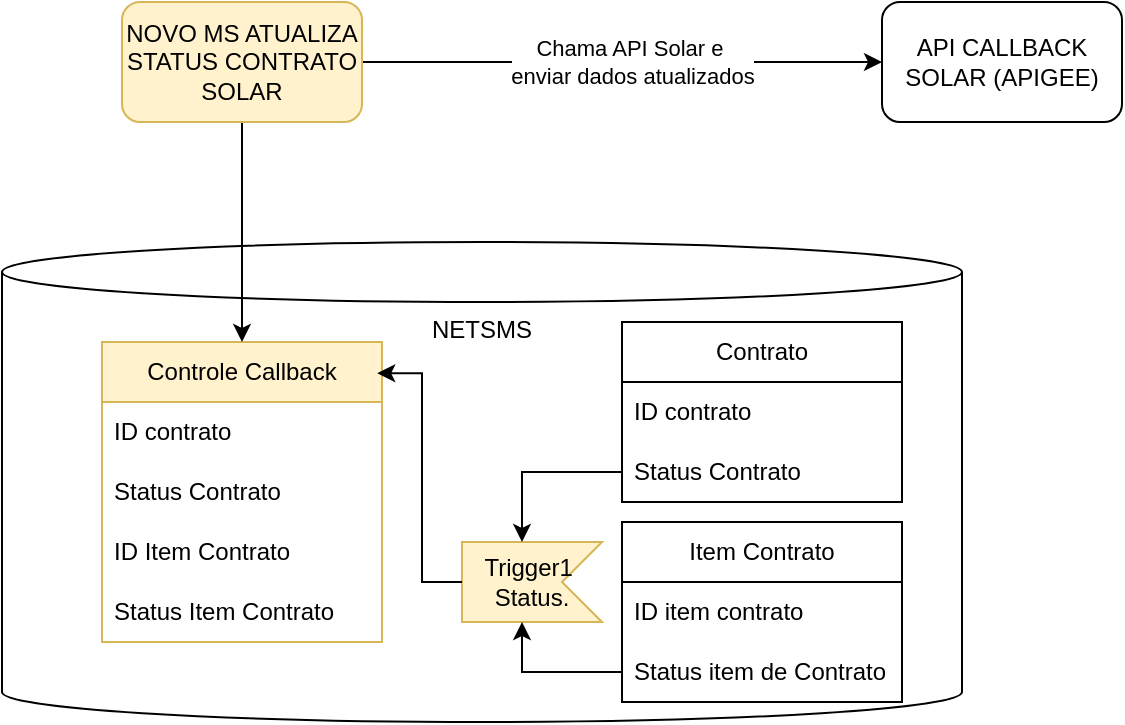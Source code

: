 <mxfile version="24.8.3" pages="2">
  <diagram name="Página-1" id="986Ps2vfZlasU7t_HNx1">
    <mxGraphModel dx="1050" dy="522" grid="1" gridSize="10" guides="1" tooltips="1" connect="1" arrows="1" fold="1" page="1" pageScale="1" pageWidth="827" pageHeight="1169" math="0" shadow="0">
      <root>
        <mxCell id="0" />
        <mxCell id="1" parent="0" />
        <mxCell id="nsd4AqGxwl4m15xpDFLn-1" value="NETSMS" style="shape=cylinder3;whiteSpace=wrap;html=1;boundedLbl=1;backgroundOutline=1;size=15;verticalAlign=top;" vertex="1" parent="1">
          <mxGeometry x="170" y="230" width="480" height="240" as="geometry" />
        </mxCell>
        <mxCell id="nsd4AqGxwl4m15xpDFLn-2" value="Contrato" style="swimlane;fontStyle=0;childLayout=stackLayout;horizontal=1;startSize=30;horizontalStack=0;resizeParent=1;resizeParentMax=0;resizeLast=0;collapsible=1;marginBottom=0;whiteSpace=wrap;html=1;" vertex="1" parent="1">
          <mxGeometry x="480" y="270" width="140" height="90" as="geometry" />
        </mxCell>
        <mxCell id="nsd4AqGxwl4m15xpDFLn-3" value="ID contrato" style="text;strokeColor=none;fillColor=none;align=left;verticalAlign=middle;spacingLeft=4;spacingRight=4;overflow=hidden;points=[[0,0.5],[1,0.5]];portConstraint=eastwest;rotatable=0;whiteSpace=wrap;html=1;" vertex="1" parent="nsd4AqGxwl4m15xpDFLn-2">
          <mxGeometry y="30" width="140" height="30" as="geometry" />
        </mxCell>
        <mxCell id="nsd4AqGxwl4m15xpDFLn-4" value="Status Contrato" style="text;strokeColor=none;fillColor=none;align=left;verticalAlign=middle;spacingLeft=4;spacingRight=4;overflow=hidden;points=[[0,0.5],[1,0.5]];portConstraint=eastwest;rotatable=0;whiteSpace=wrap;html=1;" vertex="1" parent="nsd4AqGxwl4m15xpDFLn-2">
          <mxGeometry y="60" width="140" height="30" as="geometry" />
        </mxCell>
        <mxCell id="nsd4AqGxwl4m15xpDFLn-6" value="Item Contrato" style="swimlane;fontStyle=0;childLayout=stackLayout;horizontal=1;startSize=30;horizontalStack=0;resizeParent=1;resizeParentMax=0;resizeLast=0;collapsible=1;marginBottom=0;whiteSpace=wrap;html=1;" vertex="1" parent="1">
          <mxGeometry x="480" y="370" width="140" height="90" as="geometry" />
        </mxCell>
        <mxCell id="nsd4AqGxwl4m15xpDFLn-7" value="ID item contrato" style="text;strokeColor=none;fillColor=none;align=left;verticalAlign=middle;spacingLeft=4;spacingRight=4;overflow=hidden;points=[[0,0.5],[1,0.5]];portConstraint=eastwest;rotatable=0;whiteSpace=wrap;html=1;" vertex="1" parent="nsd4AqGxwl4m15xpDFLn-6">
          <mxGeometry y="30" width="140" height="30" as="geometry" />
        </mxCell>
        <mxCell id="nsd4AqGxwl4m15xpDFLn-8" value="Status item de Contrato" style="text;strokeColor=none;fillColor=none;align=left;verticalAlign=middle;spacingLeft=4;spacingRight=4;overflow=hidden;points=[[0,0.5],[1,0.5]];portConstraint=eastwest;rotatable=0;whiteSpace=wrap;html=1;" vertex="1" parent="nsd4AqGxwl4m15xpDFLn-6">
          <mxGeometry y="60" width="140" height="30" as="geometry" />
        </mxCell>
        <mxCell id="nsd4AqGxwl4m15xpDFLn-9" value="Trigger1&amp;nbsp;&lt;div style=&quot;font-size: 12px;&quot;&gt;Status.&lt;/div&gt;" style="html=1;shape=mxgraph.infographic.ribbonSimple;notch1=20;notch2=0;align=center;verticalAlign=middle;fontSize=12;fontStyle=0;flipH=1;fillColor=#fff2cc;whiteSpace=wrap;strokeColor=#d6b656;" vertex="1" parent="1">
          <mxGeometry x="400" y="380" width="70" height="40" as="geometry" />
        </mxCell>
        <mxCell id="nsd4AqGxwl4m15xpDFLn-10" style="edgeStyle=orthogonalEdgeStyle;rounded=0;orthogonalLoop=1;jettySize=auto;html=1;entryX=0;entryY=0;entryDx=40;entryDy=0;entryPerimeter=0;" edge="1" parent="1" source="nsd4AqGxwl4m15xpDFLn-4" target="nsd4AqGxwl4m15xpDFLn-9">
          <mxGeometry relative="1" as="geometry" />
        </mxCell>
        <mxCell id="nsd4AqGxwl4m15xpDFLn-11" style="edgeStyle=orthogonalEdgeStyle;rounded=0;orthogonalLoop=1;jettySize=auto;html=1;entryX=0;entryY=0;entryDx=40;entryDy=40;entryPerimeter=0;" edge="1" parent="1" source="nsd4AqGxwl4m15xpDFLn-8" target="nsd4AqGxwl4m15xpDFLn-9">
          <mxGeometry relative="1" as="geometry" />
        </mxCell>
        <object label="Controle Callback" id="nsd4AqGxwl4m15xpDFLn-12">
          <mxCell style="swimlane;fontStyle=0;childLayout=stackLayout;horizontal=1;startSize=30;horizontalStack=0;resizeParent=1;resizeParentMax=0;resizeLast=0;collapsible=1;marginBottom=0;whiteSpace=wrap;html=1;fillColor=#fff2cc;strokeColor=#d6b656;" vertex="1" parent="1">
            <mxGeometry x="220" y="280" width="140" height="150" as="geometry" />
          </mxCell>
        </object>
        <mxCell id="nsd4AqGxwl4m15xpDFLn-13" value="ID contrato" style="text;strokeColor=none;fillColor=none;align=left;verticalAlign=middle;spacingLeft=4;spacingRight=4;overflow=hidden;points=[[0,0.5],[1,0.5]];portConstraint=eastwest;rotatable=0;whiteSpace=wrap;html=1;" vertex="1" parent="nsd4AqGxwl4m15xpDFLn-12">
          <mxGeometry y="30" width="140" height="30" as="geometry" />
        </mxCell>
        <mxCell id="nsd4AqGxwl4m15xpDFLn-14" value="Status Contrato" style="text;strokeColor=none;fillColor=none;align=left;verticalAlign=middle;spacingLeft=4;spacingRight=4;overflow=hidden;points=[[0,0.5],[1,0.5]];portConstraint=eastwest;rotatable=0;whiteSpace=wrap;html=1;" vertex="1" parent="nsd4AqGxwl4m15xpDFLn-12">
          <mxGeometry y="60" width="140" height="30" as="geometry" />
        </mxCell>
        <mxCell id="nsd4AqGxwl4m15xpDFLn-16" value="ID Item Contrato" style="text;strokeColor=none;fillColor=none;align=left;verticalAlign=middle;spacingLeft=4;spacingRight=4;overflow=hidden;points=[[0,0.5],[1,0.5]];portConstraint=eastwest;rotatable=0;whiteSpace=wrap;html=1;" vertex="1" parent="nsd4AqGxwl4m15xpDFLn-12">
          <mxGeometry y="90" width="140" height="30" as="geometry" />
        </mxCell>
        <mxCell id="nsd4AqGxwl4m15xpDFLn-17" value="Status Item Contrato" style="text;strokeColor=none;fillColor=none;align=left;verticalAlign=middle;spacingLeft=4;spacingRight=4;overflow=hidden;points=[[0,0.5],[1,0.5]];portConstraint=eastwest;rotatable=0;whiteSpace=wrap;html=1;" vertex="1" parent="nsd4AqGxwl4m15xpDFLn-12">
          <mxGeometry y="120" width="140" height="30" as="geometry" />
        </mxCell>
        <mxCell id="nsd4AqGxwl4m15xpDFLn-18" style="edgeStyle=orthogonalEdgeStyle;rounded=0;orthogonalLoop=1;jettySize=auto;html=1;entryX=0.983;entryY=0.104;entryDx=0;entryDy=0;entryPerimeter=0;" edge="1" parent="1" source="nsd4AqGxwl4m15xpDFLn-9" target="nsd4AqGxwl4m15xpDFLn-12">
          <mxGeometry relative="1" as="geometry" />
        </mxCell>
        <mxCell id="nsd4AqGxwl4m15xpDFLn-20" style="edgeStyle=orthogonalEdgeStyle;rounded=0;orthogonalLoop=1;jettySize=auto;html=1;" edge="1" parent="1" source="nsd4AqGxwl4m15xpDFLn-19" target="nsd4AqGxwl4m15xpDFLn-12">
          <mxGeometry relative="1" as="geometry" />
        </mxCell>
        <mxCell id="nsd4AqGxwl4m15xpDFLn-22" value="" style="edgeStyle=orthogonalEdgeStyle;rounded=0;orthogonalLoop=1;jettySize=auto;html=1;" edge="1" parent="1" source="nsd4AqGxwl4m15xpDFLn-19" target="nsd4AqGxwl4m15xpDFLn-21">
          <mxGeometry relative="1" as="geometry" />
        </mxCell>
        <mxCell id="nsd4AqGxwl4m15xpDFLn-23" value="Chama API Solar e&amp;nbsp;&lt;div&gt;enviar dados atualizados&lt;/div&gt;" style="edgeLabel;html=1;align=center;verticalAlign=middle;resizable=0;points=[];" vertex="1" connectable="0" parent="nsd4AqGxwl4m15xpDFLn-22">
          <mxGeometry x="0.04" relative="1" as="geometry">
            <mxPoint as="offset" />
          </mxGeometry>
        </mxCell>
        <mxCell id="nsd4AqGxwl4m15xpDFLn-19" value="NOVO MS ATUALIZA STATUS CONTRATO SOLAR" style="rounded=1;whiteSpace=wrap;html=1;fillColor=#fff2cc;strokeColor=#d6b656;" vertex="1" parent="1">
          <mxGeometry x="230" y="110" width="120" height="60" as="geometry" />
        </mxCell>
        <mxCell id="nsd4AqGxwl4m15xpDFLn-21" value="API CALLBACK SOLAR (APIGEE)" style="whiteSpace=wrap;html=1;rounded=1;" vertex="1" parent="1">
          <mxGeometry x="610" y="110" width="120" height="60" as="geometry" />
        </mxCell>
      </root>
    </mxGraphModel>
  </diagram>
  <diagram name="v2" id="_RJbJW834HljZxJuXB_U">
    <mxGraphModel dx="1050" dy="530" grid="1" gridSize="10" guides="1" tooltips="1" connect="1" arrows="1" fold="1" page="1" pageScale="1" pageWidth="827" pageHeight="1169" math="0" shadow="0">
      <root>
        <mxCell id="SjhUDJKWuTfcTSTPYUzx-0" />
        <mxCell id="SjhUDJKWuTfcTSTPYUzx-1" parent="SjhUDJKWuTfcTSTPYUzx-0" />
        <mxCell id="SjhUDJKWuTfcTSTPYUzx-2" value="NETSMS" style="shape=cylinder3;whiteSpace=wrap;html=1;boundedLbl=1;backgroundOutline=1;size=15;verticalAlign=top;" vertex="1" parent="SjhUDJKWuTfcTSTPYUzx-1">
          <mxGeometry x="40" y="230" width="490" height="350" as="geometry" />
        </mxCell>
        <mxCell id="SjhUDJKWuTfcTSTPYUzx-3" value="&lt;span style=&quot;accent-color: auto; place-content: normal; place-items: normal; place-self: auto; alignment-baseline: auto; anchor-name: none; animation: 0s ease 0s 1 normal none running none; animation-composition: replace; app-region: none; appearance: none; aspect-ratio: auto; backdrop-filter: none; backface-visibility: visible; background: none 0% 0% / auto repeat scroll padding-box border-box rgba(0, 0, 0, 0); background-blend-mode: normal; baseline-shift: 0px; baseline-source: auto; border-image: none 100% / 1 / 0 stretch; border-color: rgb(0, 0, 0); border-collapse: separate; border-end-end-radius: 0px; border-end-start-radius: 0px; border-width: 0px; border-style: none; border-spacing: 0px; border-start-end-radius: 0px; border-start-start-radius: 0px; border-radius: 0px; inset: auto; box-decoration-break: slice; box-shadow: none; box-sizing: content-box; break-after: auto; break-before: auto; break-inside: auto; buffered-rendering: auto; caption-side: top; caret-color: rgb(0, 0, 0); clear: none; clip: auto; clip-path: none; clip-rule: nonzero; color-interpolation: srgb; color-interpolation-filters: linearrgb; color-rendering: auto; color-scheme: normal; columns: auto; column-fill: balance; gap: normal; column-rule: 0px rgb(0, 0, 0); column-span: none; contain: none; contain-intrinsic-block-size: none; contain-intrinsic-size: none; contain-intrinsic-inline-size: none; container: none; content: normal; content-visibility: visible; counter-increment: none; counter-reset: none; counter-set: none; cursor: text; cx: 0px; cy: 0px; d: none; direction: ltr; display: inline; dominant-baseline: auto; empty-cells: show; field-sizing: fixed; fill: rgb(0, 0, 0); fill-opacity: 1; fill-rule: nonzero; filter: none; flex: 0 1 auto; flex-flow: row; float: none; flood-color: rgb(0, 0, 0); flood-opacity: 1; font-family: WordVisi_MSFontService, Calibri, sans-serif; font-feature-settings: normal; font-kerning: none; font-optical-sizing: auto; font-palette: normal; font-size-adjust: none; font-stretch: 100%; font-synthesis: weight style small-caps; font-variant-ligatures: none; font-variant-numeric: normal; font-variant-east-asian: normal; font-variant-alternates: normal; font-variant-position: normal; font-variation-settings: normal; forced-color-adjust: auto; grid-area: auto; grid: none; height: auto; hyphenate-character: auto; hyphenate-limit-chars: auto; hyphens: manual; image-orientation: from-image; image-rendering: auto; initial-letter: normal; inline-size: auto; inset-area: none; inset-block: auto; inset-inline: auto; interpolate-size: numeric-only; isolation: auto; lighting-color: rgb(255, 255, 255); line-height: 20.7px; list-style: outside none disc; margin: 0px; marker: none; mask: none; mask-type: luminance; math-depth: 0; math-shift: normal; math-style: normal; max-height: none; max-width: none; min-height: 0px; min-width: 0px; mix-blend-mode: normal; object-fit: fill; object-position: 50% 50%; object-view-box: none; offset: normal; opacity: 1; order: 0; outline: rgb(0, 0, 0) none 0px; outline-offset: 0px; overflow: visible; overflow-anchor: auto; overflow-clip-margin: 0px; overflow-wrap: break-word; overlay: none; overscroll-behavior-block: auto; overscroll-behavior-inline: auto; overscroll-behavior: auto; padding: 0px; page: auto; paint-order: normal; perspective: none; perspective-origin: 0px 0px; pointer-events: none; position: static; position-anchor: auto; position-area: none; position-try: none; position-visibility: always; quotes: auto; r: 0px; resize: none; rotate: none; ruby-align: space-around; ruby-position: over; rx: auto; ry: auto; scale: none; scroll-behavior: auto; scroll-margin-block: 0px; scroll-margin: 0px; scroll-margin-inline: 0px; scroll-padding-block: auto; scroll-padding: auto; scroll-padding-inline: auto; scroll-snap-align: none; scroll-snap-stop: normal; scroll-snap-type: none; scroll-timeline: none; scrollbar-color: auto; scrollbar-gutter: auto; scrollbar-width: auto; shape-image-threshold: 0; shape-margin: 0px; shape-outside: none; shape-rendering: auto; speak: normal; stop-color: rgb(0, 0, 0); stop-opacity: 1; stroke: none; stroke-dasharray: none; stroke-dashoffset: 0px; stroke-linecap: butt; stroke-linejoin: miter; stroke-miterlimit: 4; stroke-opacity: 1; stroke-width: 1px; tab-size: 8; table-layout: auto; text-align: left; text-align-last: auto; text-anchor: start; text-combine-upright: none; text-decoration-style: solid; text-decoration-color: rgb(0, 0, 0); text-decoration-skip-ink: auto; text-emphasis: none rgb(0, 0, 0); text-emphasis-position: over; text-orientation: mixed; text-overflow: clip; text-rendering: auto; text-shadow: none; text-size-adjust: auto; text-spacing-trim: normal; text-underline-offset: auto; text-underline-position: auto; text-wrap-style: initial; timeline-scope: none; touch-action: auto; transform: none; transform-box: view-box; transform-origin: 0px 0px; transform-style: flat; transition: all; translate: none; unicode-bidi: normal; user-select: text; vector-effect: none; vertical-align: baseline; view-timeline: none; view-transition-class: none; view-transition-name: none; visibility: visible; border-block-end: 0px none rgb(0, 0, 0); border-block-start: 0px none rgb(0, 0, 0); border-inline-end: 0px none rgb(0, 0, 0); -webkit-border-image: none; border-inline-start: 0px none rgb(0, 0, 0); -webkit-box-align: stretch; -webkit-box-decoration-break: slice; -webkit-box-direction: normal; -webkit-box-flex: 0; -webkit-box-ordinal-group: 1; -webkit-box-orient: horizontal; -webkit-box-pack: start; -webkit-font-smoothing: auto; -webkit-line-break: after-white-space; -webkit-line-clamp: none; -webkit-locale: &amp;quot;pt-BR&amp;quot;; block-size: auto; margin-block: 0px; margin-inline: 0px; -webkit-mask-box-image-source: none; -webkit-mask-box-image-slice: 0 fill; -webkit-mask-box-image-width: auto; -webkit-mask-box-image-outset: 0; -webkit-mask-box-image-repeat: stretch; max-block-size: none; max-inline-size: none; min-block-size: 0px; min-inline-size: 0px; padding-block: 0px; padding-inline: 0px; -webkit-print-color-adjust: economy; -webkit-rtl-ordering: logical; -webkit-ruby-position: before; -webkit-tap-highlight-color: rgba(0, 0, 0, 0); -webkit-text-combine: none; -webkit-text-fill-color: rgb(0, 0, 0); -webkit-text-orientation: vertical-right; -webkit-text-security: none; -webkit-text-stroke-color: rgb(0, 0, 0); -webkit-user-drag: none; -webkit-user-modify: read-write; -webkit-writing-mode: horizontal-tb; width: auto; will-change: auto; word-break: normal; writing-mode: horizontal-tb; x: 0px; y: 0px; z-index: auto; zoom: 1;&quot; lang=&quot;PT-BR&quot; class=&quot;TextRun  BCX0 SCXO241057158&quot; data-contrast=&quot;auto&quot;&gt;&lt;span style=&quot;background-color: inherit;&quot; class=&quot;NormalTextRun  BCX0 SCXO241057158&quot;&gt;&lt;font style=&quot;font-size: 9px;&quot;&gt;SN_REL_STATUS_CONTRATO_AUX&lt;/font&gt;&lt;/span&gt;&lt;/span&gt;" style="swimlane;fontStyle=0;childLayout=stackLayout;horizontal=1;startSize=30;horizontalStack=0;resizeParent=1;resizeParentMax=0;resizeLast=0;collapsible=1;marginBottom=0;whiteSpace=wrap;html=1;" vertex="1" parent="SjhUDJKWuTfcTSTPYUzx-1">
          <mxGeometry x="380" y="270" width="140" height="90" as="geometry" />
        </mxCell>
        <mxCell id="SjhUDJKWuTfcTSTPYUzx-4" value="ID contrato" style="text;strokeColor=none;fillColor=none;align=left;verticalAlign=middle;spacingLeft=4;spacingRight=4;overflow=hidden;points=[[0,0.5],[1,0.5]];portConstraint=eastwest;rotatable=0;whiteSpace=wrap;html=1;" vertex="1" parent="SjhUDJKWuTfcTSTPYUzx-3">
          <mxGeometry y="30" width="140" height="30" as="geometry" />
        </mxCell>
        <mxCell id="SjhUDJKWuTfcTSTPYUzx-5" value="Status Contrato" style="text;strokeColor=none;fillColor=none;align=left;verticalAlign=middle;spacingLeft=4;spacingRight=4;overflow=hidden;points=[[0,0.5],[1,0.5]];portConstraint=eastwest;rotatable=0;whiteSpace=wrap;html=1;" vertex="1" parent="SjhUDJKWuTfcTSTPYUzx-3">
          <mxGeometry y="60" width="140" height="30" as="geometry" />
        </mxCell>
        <mxCell id="SjhUDJKWuTfcTSTPYUzx-6" value="&lt;span style=&quot;accent-color: auto; place-content: normal; place-items: normal; place-self: auto; alignment-baseline: auto; anchor-name: none; animation: 0s ease 0s 1 normal none running none; animation-composition: replace; app-region: none; appearance: none; aspect-ratio: auto; backdrop-filter: none; backface-visibility: visible; background: none 0% 0% / auto repeat scroll padding-box border-box rgba(0, 0, 0, 0); background-blend-mode: normal; baseline-shift: 0px; baseline-source: auto; border-image: none 100% / 1 / 0 stretch; border-color: rgb(0, 0, 0); border-collapse: separate; border-end-end-radius: 0px; border-end-start-radius: 0px; border-width: 0px; border-style: none; border-spacing: 0px; border-start-end-radius: 0px; border-start-start-radius: 0px; border-radius: 0px; inset: auto; box-decoration-break: slice; box-shadow: none; box-sizing: content-box; break-after: auto; break-before: auto; break-inside: auto; buffered-rendering: auto; caption-side: top; caret-color: rgb(0, 0, 0); clear: none; clip: auto; clip-path: none; clip-rule: nonzero; color-interpolation: srgb; color-interpolation-filters: linearrgb; color-rendering: auto; color-scheme: normal; columns: auto; column-fill: balance; gap: normal; column-rule: 0px rgb(0, 0, 0); column-span: none; contain: none; contain-intrinsic-block-size: none; contain-intrinsic-size: none; contain-intrinsic-inline-size: none; container: none; content: normal; content-visibility: visible; counter-increment: none; counter-reset: none; counter-set: none; cursor: text; cx: 0px; cy: 0px; d: none; direction: ltr; display: inline; dominant-baseline: auto; empty-cells: show; field-sizing: fixed; fill: rgb(0, 0, 0); fill-opacity: 1; fill-rule: nonzero; filter: none; flex: 0 1 auto; flex-flow: row; float: none; flood-color: rgb(0, 0, 0); flood-opacity: 1; font-family: WordVisi_MSFontService, Calibri, sans-serif; font-feature-settings: normal; font-kerning: none; font-optical-sizing: auto; font-palette: normal; font-size-adjust: none; font-stretch: 100%; font-synthesis: weight style small-caps; font-variant-ligatures: none; font-variant-numeric: normal; font-variant-east-asian: normal; font-variant-alternates: normal; font-variant-position: normal; font-variation-settings: normal; forced-color-adjust: auto; grid-area: auto; grid: none; height: auto; hyphenate-character: auto; hyphenate-limit-chars: auto; hyphens: manual; image-orientation: from-image; image-rendering: auto; initial-letter: normal; inline-size: auto; inset-area: none; inset-block: auto; inset-inline: auto; interpolate-size: numeric-only; isolation: auto; lighting-color: rgb(255, 255, 255); line-height: 20.7px; list-style: outside none disc; margin: 0px; marker: none; mask: none; mask-type: luminance; math-depth: 0; math-shift: normal; math-style: normal; max-height: none; max-width: none; min-height: 0px; min-width: 0px; mix-blend-mode: normal; object-fit: fill; object-position: 50% 50%; object-view-box: none; offset: normal; opacity: 1; order: 0; outline: rgb(0, 0, 0) none 0px; outline-offset: 0px; overflow: visible; overflow-anchor: auto; overflow-clip-margin: 0px; overflow-wrap: break-word; overlay: none; overscroll-behavior-block: auto; overscroll-behavior-inline: auto; overscroll-behavior: auto; padding: 0px; page: auto; paint-order: normal; perspective: none; perspective-origin: 0px 0px; pointer-events: none; position: static; position-anchor: auto; position-area: none; position-try: none; position-visibility: always; quotes: auto; r: 0px; resize: none; rotate: none; ruby-align: space-around; ruby-position: over; rx: auto; ry: auto; scale: none; scroll-behavior: auto; scroll-margin-block: 0px; scroll-margin: 0px; scroll-margin-inline: 0px; scroll-padding-block: auto; scroll-padding: auto; scroll-padding-inline: auto; scroll-snap-align: none; scroll-snap-stop: normal; scroll-snap-type: none; scroll-timeline: none; scrollbar-color: auto; scrollbar-gutter: auto; scrollbar-width: auto; shape-image-threshold: 0; shape-margin: 0px; shape-outside: none; shape-rendering: auto; speak: normal; stop-color: rgb(0, 0, 0); stop-opacity: 1; stroke: none; stroke-dasharray: none; stroke-dashoffset: 0px; stroke-linecap: butt; stroke-linejoin: miter; stroke-miterlimit: 4; stroke-opacity: 1; stroke-width: 1px; tab-size: 8; table-layout: auto; text-align: left; text-align-last: auto; text-anchor: start; text-combine-upright: none; text-decoration-style: solid; text-decoration-color: rgb(0, 0, 0); text-decoration-skip-ink: auto; text-emphasis: none rgb(0, 0, 0); text-emphasis-position: over; text-orientation: mixed; text-overflow: clip; text-rendering: auto; text-shadow: none; text-size-adjust: auto; text-spacing-trim: normal; text-underline-offset: auto; text-underline-position: auto; text-wrap-style: initial; timeline-scope: none; touch-action: auto; transform: none; transform-box: view-box; transform-origin: 0px 0px; transform-style: flat; transition: all; translate: none; unicode-bidi: normal; user-select: text; vector-effect: none; vertical-align: baseline; view-timeline: none; view-transition-class: none; view-transition-name: none; visibility: visible; border-block-end: 0px none rgb(0, 0, 0); border-block-start: 0px none rgb(0, 0, 0); border-inline-end: 0px none rgb(0, 0, 0); -webkit-border-image: none; border-inline-start: 0px none rgb(0, 0, 0); -webkit-box-align: stretch; -webkit-box-decoration-break: slice; -webkit-box-direction: normal; -webkit-box-flex: 0; -webkit-box-ordinal-group: 1; -webkit-box-orient: horizontal; -webkit-box-pack: start; -webkit-font-smoothing: auto; -webkit-line-break: after-white-space; -webkit-line-clamp: none; -webkit-locale: &amp;quot;pt-BR&amp;quot;; block-size: auto; margin-block: 0px; margin-inline: 0px; -webkit-mask-box-image-source: none; -webkit-mask-box-image-slice: 0 fill; -webkit-mask-box-image-width: auto; -webkit-mask-box-image-outset: 0; -webkit-mask-box-image-repeat: stretch; max-block-size: none; max-inline-size: none; min-block-size: 0px; min-inline-size: 0px; padding-block: 0px; padding-inline: 0px; -webkit-print-color-adjust: economy; -webkit-rtl-ordering: logical; -webkit-ruby-position: before; -webkit-tap-highlight-color: rgba(0, 0, 0, 0); -webkit-text-combine: none; -webkit-text-fill-color: rgb(0, 0, 0); -webkit-text-orientation: vertical-right; -webkit-text-security: none; -webkit-text-stroke-color: rgb(0, 0, 0); -webkit-user-drag: none; -webkit-user-modify: read-write; -webkit-writing-mode: horizontal-tb; width: auto; will-change: auto; word-break: normal; writing-mode: horizontal-tb; x: 0px; y: 0px; z-index: auto; zoom: 1;&quot; lang=&quot;PT-BR&quot; class=&quot;TextRun  BCX0 SCXO258130401&quot; data-contrast=&quot;auto&quot;&gt;&lt;span style=&quot;background-color: inherit;&quot; class=&quot;NormalTextRun  BCX0 SCXO258130401&quot;&gt;&lt;font style=&quot;font-size: 11px;&quot;&gt;SN_REL_STATUS_CTO_SERV&lt;/font&gt;&lt;/span&gt;&lt;/span&gt;" style="swimlane;fontStyle=0;childLayout=stackLayout;horizontal=1;startSize=30;horizontalStack=0;resizeParent=1;resizeParentMax=0;resizeLast=0;collapsible=1;marginBottom=0;whiteSpace=wrap;html=1;" vertex="1" parent="SjhUDJKWuTfcTSTPYUzx-1">
          <mxGeometry x="380" y="370" width="140" height="90" as="geometry" />
        </mxCell>
        <mxCell id="SjhUDJKWuTfcTSTPYUzx-7" value="ID item contrato" style="text;strokeColor=none;fillColor=none;align=left;verticalAlign=middle;spacingLeft=4;spacingRight=4;overflow=hidden;points=[[0,0.5],[1,0.5]];portConstraint=eastwest;rotatable=0;whiteSpace=wrap;html=1;" vertex="1" parent="SjhUDJKWuTfcTSTPYUzx-6">
          <mxGeometry y="30" width="140" height="30" as="geometry" />
        </mxCell>
        <mxCell id="SjhUDJKWuTfcTSTPYUzx-8" value="Status Contrato" style="text;strokeColor=none;fillColor=none;align=left;verticalAlign=middle;spacingLeft=4;spacingRight=4;overflow=hidden;points=[[0,0.5],[1,0.5]];portConstraint=eastwest;rotatable=0;whiteSpace=wrap;html=1;" vertex="1" parent="SjhUDJKWuTfcTSTPYUzx-6">
          <mxGeometry y="60" width="140" height="30" as="geometry" />
        </mxCell>
        <mxCell id="SjhUDJKWuTfcTSTPYUzx-9" value="Trigger1&amp;nbsp;&lt;div style=&quot;font-size: 12px;&quot;&gt;Status.&lt;/div&gt;" style="html=1;shape=mxgraph.infographic.ribbonSimple;notch1=20;notch2=0;align=center;verticalAlign=middle;fontSize=12;fontStyle=0;flipH=1;fillColor=#fff2cc;whiteSpace=wrap;strokeColor=#d6b656;" vertex="1" parent="SjhUDJKWuTfcTSTPYUzx-1">
          <mxGeometry x="270" y="380" width="70" height="40" as="geometry" />
        </mxCell>
        <mxCell id="SjhUDJKWuTfcTSTPYUzx-10" style="edgeStyle=orthogonalEdgeStyle;rounded=0;orthogonalLoop=1;jettySize=auto;html=1;entryX=0;entryY=0;entryDx=40;entryDy=0;entryPerimeter=0;" edge="1" parent="SjhUDJKWuTfcTSTPYUzx-1" source="SjhUDJKWuTfcTSTPYUzx-5" target="SjhUDJKWuTfcTSTPYUzx-9">
          <mxGeometry relative="1" as="geometry" />
        </mxCell>
        <mxCell id="SjhUDJKWuTfcTSTPYUzx-11" style="edgeStyle=orthogonalEdgeStyle;rounded=0;orthogonalLoop=1;jettySize=auto;html=1;entryX=0;entryY=0;entryDx=40;entryDy=40;entryPerimeter=0;" edge="1" parent="SjhUDJKWuTfcTSTPYUzx-1" source="SjhUDJKWuTfcTSTPYUzx-8" target="SjhUDJKWuTfcTSTPYUzx-9">
          <mxGeometry relative="1" as="geometry" />
        </mxCell>
        <object label="Controle Callback" id="SjhUDJKWuTfcTSTPYUzx-12">
          <mxCell style="swimlane;fontStyle=0;childLayout=stackLayout;horizontal=1;startSize=30;horizontalStack=0;resizeParent=1;resizeParentMax=0;resizeLast=0;collapsible=1;marginBottom=0;whiteSpace=wrap;html=1;fillColor=#fff2cc;strokeColor=#d6b656;" vertex="1" parent="SjhUDJKWuTfcTSTPYUzx-1">
            <mxGeometry x="90" y="280" width="140" height="150" as="geometry" />
          </mxCell>
        </object>
        <mxCell id="SjhUDJKWuTfcTSTPYUzx-13" value="ID contrato" style="text;strokeColor=none;fillColor=none;align=left;verticalAlign=middle;spacingLeft=4;spacingRight=4;overflow=hidden;points=[[0,0.5],[1,0.5]];portConstraint=eastwest;rotatable=0;whiteSpace=wrap;html=1;" vertex="1" parent="SjhUDJKWuTfcTSTPYUzx-12">
          <mxGeometry y="30" width="140" height="30" as="geometry" />
        </mxCell>
        <mxCell id="SjhUDJKWuTfcTSTPYUzx-14" value="Status Contrato" style="text;strokeColor=none;fillColor=none;align=left;verticalAlign=middle;spacingLeft=4;spacingRight=4;overflow=hidden;points=[[0,0.5],[1,0.5]];portConstraint=eastwest;rotatable=0;whiteSpace=wrap;html=1;" vertex="1" parent="SjhUDJKWuTfcTSTPYUzx-12">
          <mxGeometry y="60" width="140" height="30" as="geometry" />
        </mxCell>
        <mxCell id="SjhUDJKWuTfcTSTPYUzx-15" value="ID Item Contrato" style="text;strokeColor=none;fillColor=none;align=left;verticalAlign=middle;spacingLeft=4;spacingRight=4;overflow=hidden;points=[[0,0.5],[1,0.5]];portConstraint=eastwest;rotatable=0;whiteSpace=wrap;html=1;" vertex="1" parent="SjhUDJKWuTfcTSTPYUzx-12">
          <mxGeometry y="90" width="140" height="30" as="geometry" />
        </mxCell>
        <mxCell id="SjhUDJKWuTfcTSTPYUzx-16" value="Status Item Contrato" style="text;strokeColor=none;fillColor=none;align=left;verticalAlign=middle;spacingLeft=4;spacingRight=4;overflow=hidden;points=[[0,0.5],[1,0.5]];portConstraint=eastwest;rotatable=0;whiteSpace=wrap;html=1;" vertex="1" parent="SjhUDJKWuTfcTSTPYUzx-12">
          <mxGeometry y="120" width="140" height="30" as="geometry" />
        </mxCell>
        <mxCell id="SjhUDJKWuTfcTSTPYUzx-17" style="edgeStyle=orthogonalEdgeStyle;rounded=0;orthogonalLoop=1;jettySize=auto;html=1;entryX=0.983;entryY=0.104;entryDx=0;entryDy=0;entryPerimeter=0;" edge="1" parent="SjhUDJKWuTfcTSTPYUzx-1" source="SjhUDJKWuTfcTSTPYUzx-9" target="SjhUDJKWuTfcTSTPYUzx-12">
          <mxGeometry relative="1" as="geometry" />
        </mxCell>
        <mxCell id="SjhUDJKWuTfcTSTPYUzx-18" style="edgeStyle=orthogonalEdgeStyle;rounded=0;orthogonalLoop=1;jettySize=auto;html=1;" edge="1" parent="SjhUDJKWuTfcTSTPYUzx-1" source="SjhUDJKWuTfcTSTPYUzx-21" target="SjhUDJKWuTfcTSTPYUzx-12">
          <mxGeometry relative="1" as="geometry" />
        </mxCell>
        <mxCell id="SjhUDJKWuTfcTSTPYUzx-19" value="" style="edgeStyle=orthogonalEdgeStyle;rounded=0;orthogonalLoop=1;jettySize=auto;html=1;" edge="1" parent="SjhUDJKWuTfcTSTPYUzx-1" source="SjhUDJKWuTfcTSTPYUzx-21" target="SjhUDJKWuTfcTSTPYUzx-22">
          <mxGeometry relative="1" as="geometry" />
        </mxCell>
        <mxCell id="SjhUDJKWuTfcTSTPYUzx-20" value="Chama API Solar e&amp;nbsp;&lt;div&gt;enviar dados atualizados&lt;/div&gt;" style="edgeLabel;html=1;align=center;verticalAlign=middle;resizable=0;points=[];" vertex="1" connectable="0" parent="SjhUDJKWuTfcTSTPYUzx-19">
          <mxGeometry x="0.04" relative="1" as="geometry">
            <mxPoint as="offset" />
          </mxGeometry>
        </mxCell>
        <mxCell id="SjhUDJKWuTfcTSTPYUzx-21" value="NOVO MS ATUALIZA STATUS CONTRATO SOLAR" style="rounded=1;whiteSpace=wrap;html=1;fillColor=#fff2cc;strokeColor=#d6b656;" vertex="1" parent="SjhUDJKWuTfcTSTPYUzx-1">
          <mxGeometry x="230" y="110" width="120" height="60" as="geometry" />
        </mxCell>
        <mxCell id="SjhUDJKWuTfcTSTPYUzx-22" value="API CALLBACK SOLAR (APIGEE)" style="whiteSpace=wrap;html=1;rounded=1;" vertex="1" parent="SjhUDJKWuTfcTSTPYUzx-1">
          <mxGeometry x="610" y="110" width="120" height="60" as="geometry" />
        </mxCell>
        <mxCell id="PUidyj8MutfbSEC4JVGp-3" style="edgeStyle=orthogonalEdgeStyle;rounded=0;hachureGap=4;orthogonalLoop=1;jettySize=auto;html=1;entryX=1;entryY=0.5;entryDx=0;entryDy=0;fontFamily=Architects Daughter;fontSource=https%3A%2F%2Ffonts.googleapis.com%2Fcss%3Ffamily%3DArchitects%2BDaughter;" edge="1" parent="SjhUDJKWuTfcTSTPYUzx-1" source="PUidyj8MutfbSEC4JVGp-2" target="SjhUDJKWuTfcTSTPYUzx-4">
          <mxGeometry relative="1" as="geometry" />
        </mxCell>
        <mxCell id="PUidyj8MutfbSEC4JVGp-2" value="Contrato BL/TV" style="text;whiteSpace=wrap;overflow=hidden;rounded=0;fontFamily=Helvetica;verticalAlign=middle;fillColor=#fff2cc;strokeColor=#d6b656;shadow=0;sketch=1;curveFitting=1;jiggle=2;" vertex="1" parent="SjhUDJKWuTfcTSTPYUzx-1">
          <mxGeometry x="585" y="273" width="90" height="40" as="geometry" />
        </mxCell>
        <mxCell id="PUidyj8MutfbSEC4JVGp-5" style="edgeStyle=orthogonalEdgeStyle;rounded=0;hachureGap=4;orthogonalLoop=1;jettySize=auto;html=1;entryX=1;entryY=0.5;entryDx=0;entryDy=0;fontFamily=Architects Daughter;fontSource=https%3A%2F%2Ffonts.googleapis.com%2Fcss%3Ffamily%3DArchitects%2BDaughter;" edge="1" parent="SjhUDJKWuTfcTSTPYUzx-1" source="PUidyj8MutfbSEC4JVGp-4" target="SjhUDJKWuTfcTSTPYUzx-7">
          <mxGeometry relative="1" as="geometry" />
        </mxCell>
        <mxCell id="PUidyj8MutfbSEC4JVGp-4" value="Contrato VOIP" style="text;whiteSpace=wrap;overflow=hidden;rounded=0;fontFamily=Helvetica;verticalAlign=middle;fillColor=#fff2cc;strokeColor=#d6b656;shadow=0;sketch=1;curveFitting=1;jiggle=2;" vertex="1" parent="SjhUDJKWuTfcTSTPYUzx-1">
          <mxGeometry x="585" y="385" width="90" height="40" as="geometry" />
        </mxCell>
      </root>
    </mxGraphModel>
  </diagram>
</mxfile>
